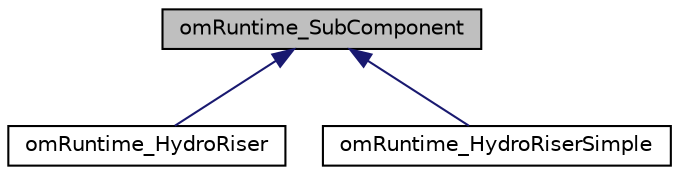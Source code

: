 digraph "omRuntime_SubComponent"
{
 // LATEX_PDF_SIZE
  edge [fontname="Helvetica",fontsize="10",labelfontname="Helvetica",labelfontsize="10"];
  node [fontname="Helvetica",fontsize="10",shape=record];
  Node1 [label="omRuntime_SubComponent",height=0.2,width=0.4,color="black", fillcolor="grey75", style="filled", fontcolor="black",tooltip=" "];
  Node1 -> Node2 [dir="back",color="midnightblue",fontsize="10",style="solid",fontname="Helvetica"];
  Node2 [label="omRuntime_HydroRiser",height=0.2,width=0.4,color="black", fillcolor="white", style="filled",URL="$classomRuntime__HydroRiser.html",tooltip=" "];
  Node1 -> Node3 [dir="back",color="midnightblue",fontsize="10",style="solid",fontname="Helvetica"];
  Node3 [label="omRuntime_HydroRiserSimple",height=0.2,width=0.4,color="black", fillcolor="white", style="filled",URL="$classomRuntime__HydroRiserSimple.html",tooltip=" "];
}
